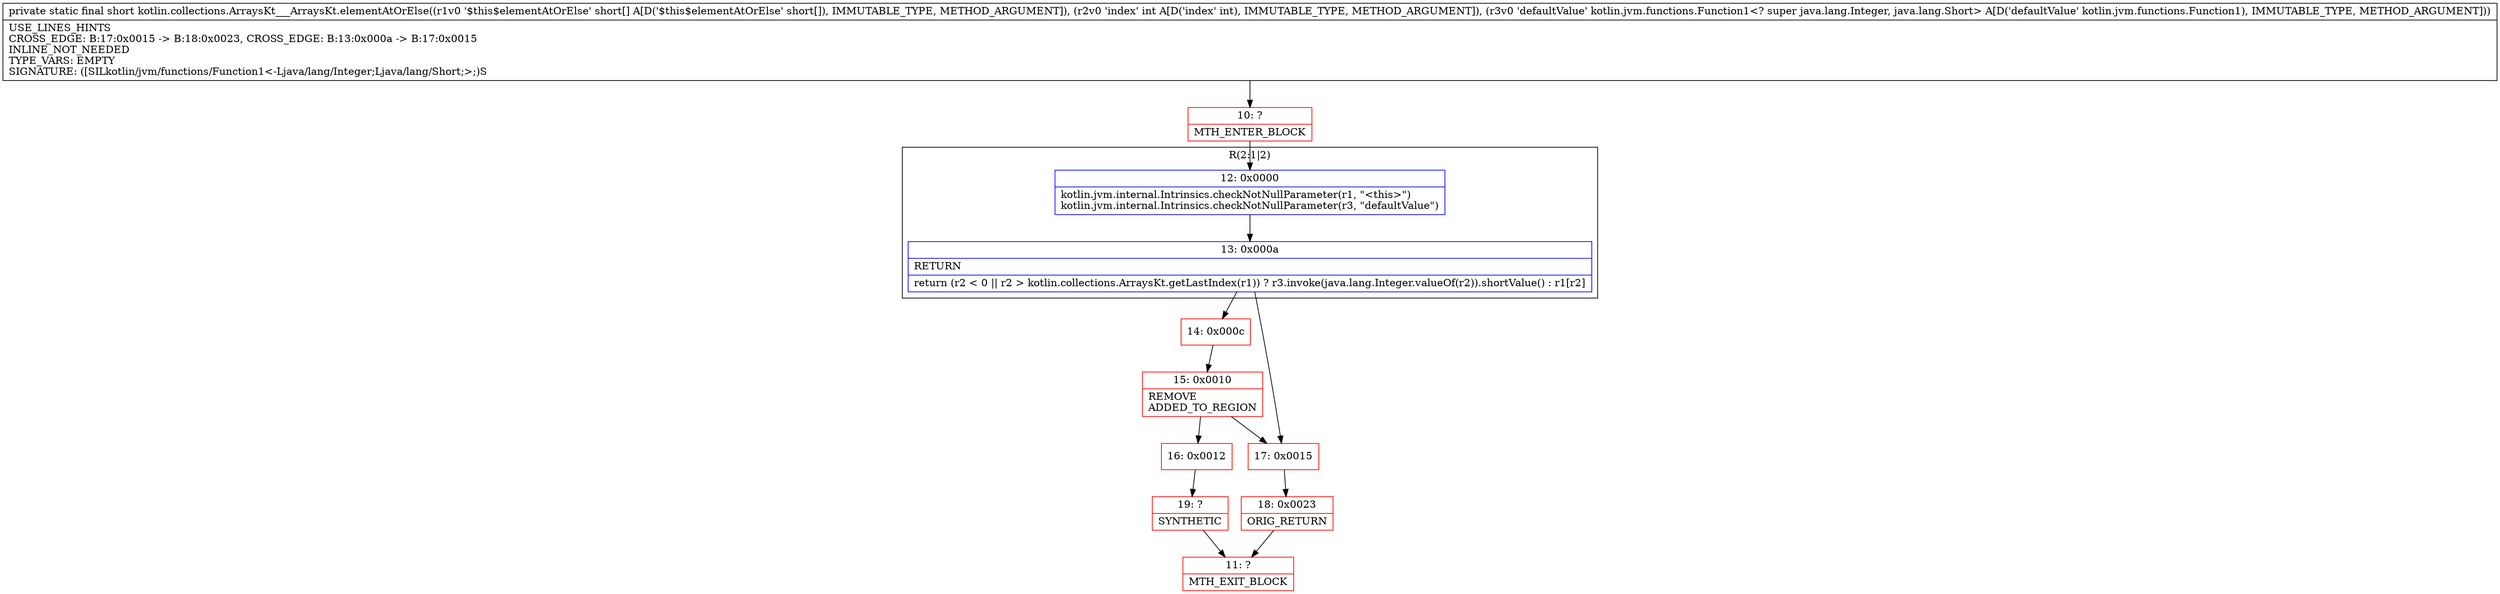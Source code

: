 digraph "CFG forkotlin.collections.ArraysKt___ArraysKt.elementAtOrElse([SILkotlin\/jvm\/functions\/Function1;)S" {
subgraph cluster_Region_1221121205 {
label = "R(2:1|2)";
node [shape=record,color=blue];
Node_12 [shape=record,label="{12\:\ 0x0000|kotlin.jvm.internal.Intrinsics.checkNotNullParameter(r1, \"\<this\>\")\lkotlin.jvm.internal.Intrinsics.checkNotNullParameter(r3, \"defaultValue\")\l}"];
Node_13 [shape=record,label="{13\:\ 0x000a|RETURN\l|return (r2 \< 0 \|\| r2 \> kotlin.collections.ArraysKt.getLastIndex(r1)) ? r3.invoke(java.lang.Integer.valueOf(r2)).shortValue() : r1[r2]\l}"];
}
Node_10 [shape=record,color=red,label="{10\:\ ?|MTH_ENTER_BLOCK\l}"];
Node_14 [shape=record,color=red,label="{14\:\ 0x000c}"];
Node_15 [shape=record,color=red,label="{15\:\ 0x0010|REMOVE\lADDED_TO_REGION\l}"];
Node_16 [shape=record,color=red,label="{16\:\ 0x0012}"];
Node_19 [shape=record,color=red,label="{19\:\ ?|SYNTHETIC\l}"];
Node_11 [shape=record,color=red,label="{11\:\ ?|MTH_EXIT_BLOCK\l}"];
Node_17 [shape=record,color=red,label="{17\:\ 0x0015}"];
Node_18 [shape=record,color=red,label="{18\:\ 0x0023|ORIG_RETURN\l}"];
MethodNode[shape=record,label="{private static final short kotlin.collections.ArraysKt___ArraysKt.elementAtOrElse((r1v0 '$this$elementAtOrElse' short[] A[D('$this$elementAtOrElse' short[]), IMMUTABLE_TYPE, METHOD_ARGUMENT]), (r2v0 'index' int A[D('index' int), IMMUTABLE_TYPE, METHOD_ARGUMENT]), (r3v0 'defaultValue' kotlin.jvm.functions.Function1\<? super java.lang.Integer, java.lang.Short\> A[D('defaultValue' kotlin.jvm.functions.Function1), IMMUTABLE_TYPE, METHOD_ARGUMENT]))  | USE_LINES_HINTS\lCROSS_EDGE: B:17:0x0015 \-\> B:18:0x0023, CROSS_EDGE: B:13:0x000a \-\> B:17:0x0015\lINLINE_NOT_NEEDED\lTYPE_VARS: EMPTY\lSIGNATURE: ([SILkotlin\/jvm\/functions\/Function1\<\-Ljava\/lang\/Integer;Ljava\/lang\/Short;\>;)S\l}"];
MethodNode -> Node_10;Node_12 -> Node_13;
Node_13 -> Node_14;
Node_13 -> Node_17;
Node_10 -> Node_12;
Node_14 -> Node_15;
Node_15 -> Node_16;
Node_15 -> Node_17;
Node_16 -> Node_19;
Node_19 -> Node_11;
Node_17 -> Node_18;
Node_18 -> Node_11;
}


